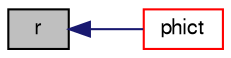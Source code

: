 digraph "r"
{
  bgcolor="transparent";
  edge [fontname="FreeSans",fontsize="10",labelfontname="FreeSans",labelfontsize="10"];
  node [fontname="FreeSans",fontsize="10",shape=record];
  rankdir="LR";
  Node24 [label="r",height=0.2,width=0.4,color="black", fillcolor="grey75", style="filled", fontcolor="black"];
  Node24 -> Node25 [dir="back",color="midnightblue",fontsize="10",style="solid",fontname="FreeSans"];
  Node25 [label="phict",height=0.2,width=0.4,color="red",URL="$a23030.html#aab65f7513747416c133dfab7745ea7ae"];
}
